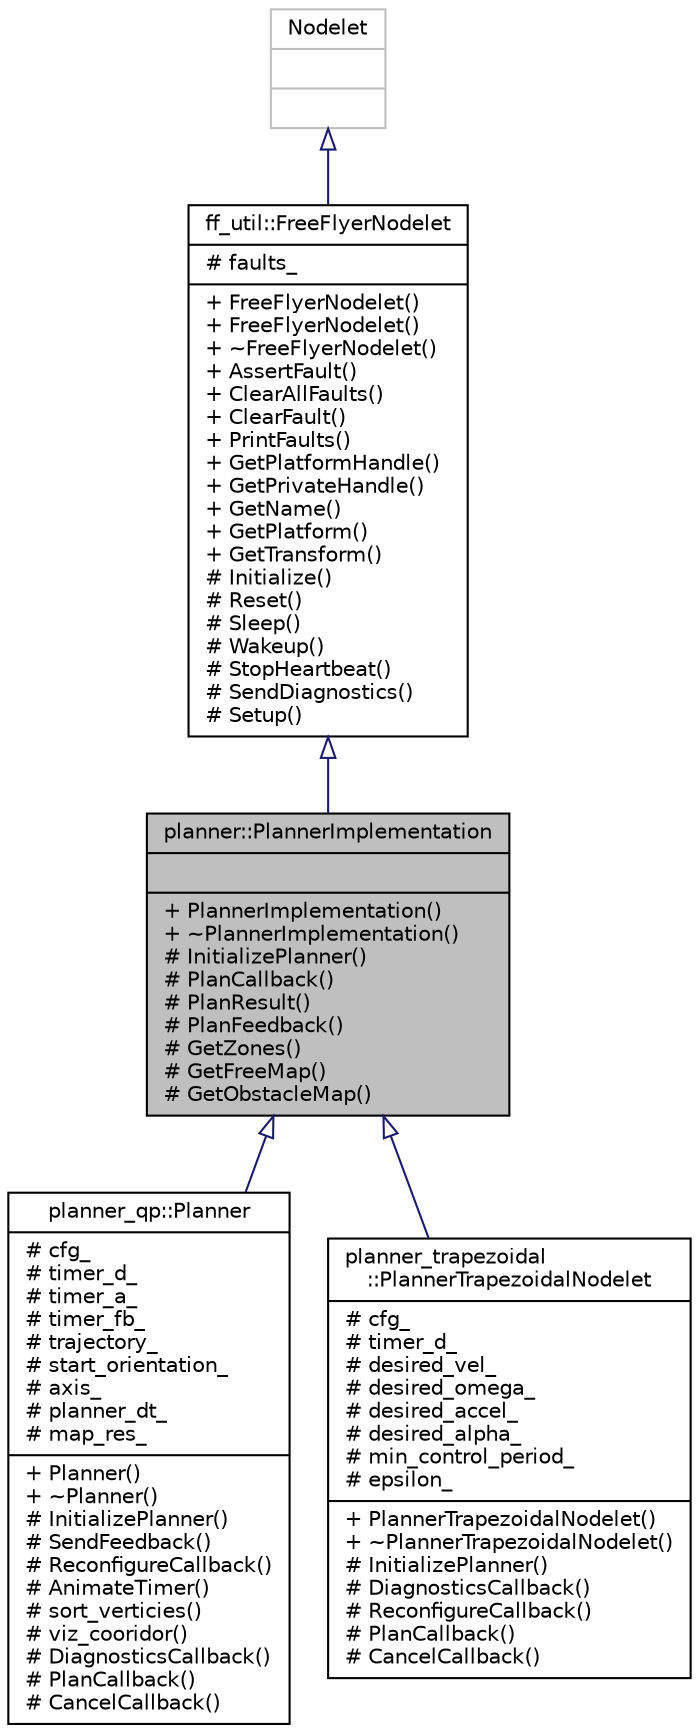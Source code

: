 digraph "planner::PlannerImplementation"
{
 // LATEX_PDF_SIZE
  edge [fontname="Helvetica",fontsize="10",labelfontname="Helvetica",labelfontsize="10"];
  node [fontname="Helvetica",fontsize="10",shape=record];
  Node1 [label="{planner::PlannerImplementation\n||+ PlannerImplementation()\l+ ~PlannerImplementation()\l# InitializePlanner()\l# PlanCallback()\l# PlanResult()\l# PlanFeedback()\l# GetZones()\l# GetFreeMap()\l# GetObstacleMap()\l}",height=0.2,width=0.4,color="black", fillcolor="grey75", style="filled", fontcolor="black",tooltip=" "];
  Node2 -> Node1 [dir="back",color="midnightblue",fontsize="10",style="solid",arrowtail="onormal",fontname="Helvetica"];
  Node2 [label="{ff_util::FreeFlyerNodelet\n|# faults_\l|+ FreeFlyerNodelet()\l+ FreeFlyerNodelet()\l+ ~FreeFlyerNodelet()\l+ AssertFault()\l+ ClearAllFaults()\l+ ClearFault()\l+ PrintFaults()\l+ GetPlatformHandle()\l+ GetPrivateHandle()\l+ GetName()\l+ GetPlatform()\l+ GetTransform()\l# Initialize()\l# Reset()\l# Sleep()\l# Wakeup()\l# StopHeartbeat()\l# SendDiagnostics()\l# Setup()\l}",height=0.2,width=0.4,color="black", fillcolor="white", style="filled",URL="$classff__util_1_1FreeFlyerNodelet.html",tooltip=" "];
  Node3 -> Node2 [dir="back",color="midnightblue",fontsize="10",style="solid",arrowtail="onormal",fontname="Helvetica"];
  Node3 [label="{Nodelet\n||}",height=0.2,width=0.4,color="grey75", fillcolor="white", style="filled",tooltip=" "];
  Node1 -> Node4 [dir="back",color="midnightblue",fontsize="10",style="solid",arrowtail="onormal",fontname="Helvetica"];
  Node4 [label="{planner_qp::Planner\n|# cfg_\l# timer_d_\l# timer_a_\l# timer_fb_\l# trajectory_\l# start_orientation_\l# axis_\l# planner_dt_\l# map_res_\l|+ Planner()\l+ ~Planner()\l# InitializePlanner()\l# SendFeedback()\l# ReconfigureCallback()\l# AnimateTimer()\l# sort_verticies()\l# viz_cooridor()\l# DiagnosticsCallback()\l# PlanCallback()\l# CancelCallback()\l}",height=0.2,width=0.4,color="black", fillcolor="white", style="filled",URL="$classplanner__qp_1_1Planner.html",tooltip=" "];
  Node1 -> Node5 [dir="back",color="midnightblue",fontsize="10",style="solid",arrowtail="onormal",fontname="Helvetica"];
  Node5 [label="{planner_trapezoidal\l::PlannerTrapezoidalNodelet\n|# cfg_\l# timer_d_\l# desired_vel_\l# desired_omega_\l# desired_accel_\l# desired_alpha_\l# min_control_period_\l# epsilon_\l|+ PlannerTrapezoidalNodelet()\l+ ~PlannerTrapezoidalNodelet()\l# InitializePlanner()\l# DiagnosticsCallback()\l# ReconfigureCallback()\l# PlanCallback()\l# CancelCallback()\l}",height=0.2,width=0.4,color="black", fillcolor="white", style="filled",URL="$classplanner__trapezoidal_1_1PlannerTrapezoidalNodelet.html",tooltip=" "];
}
